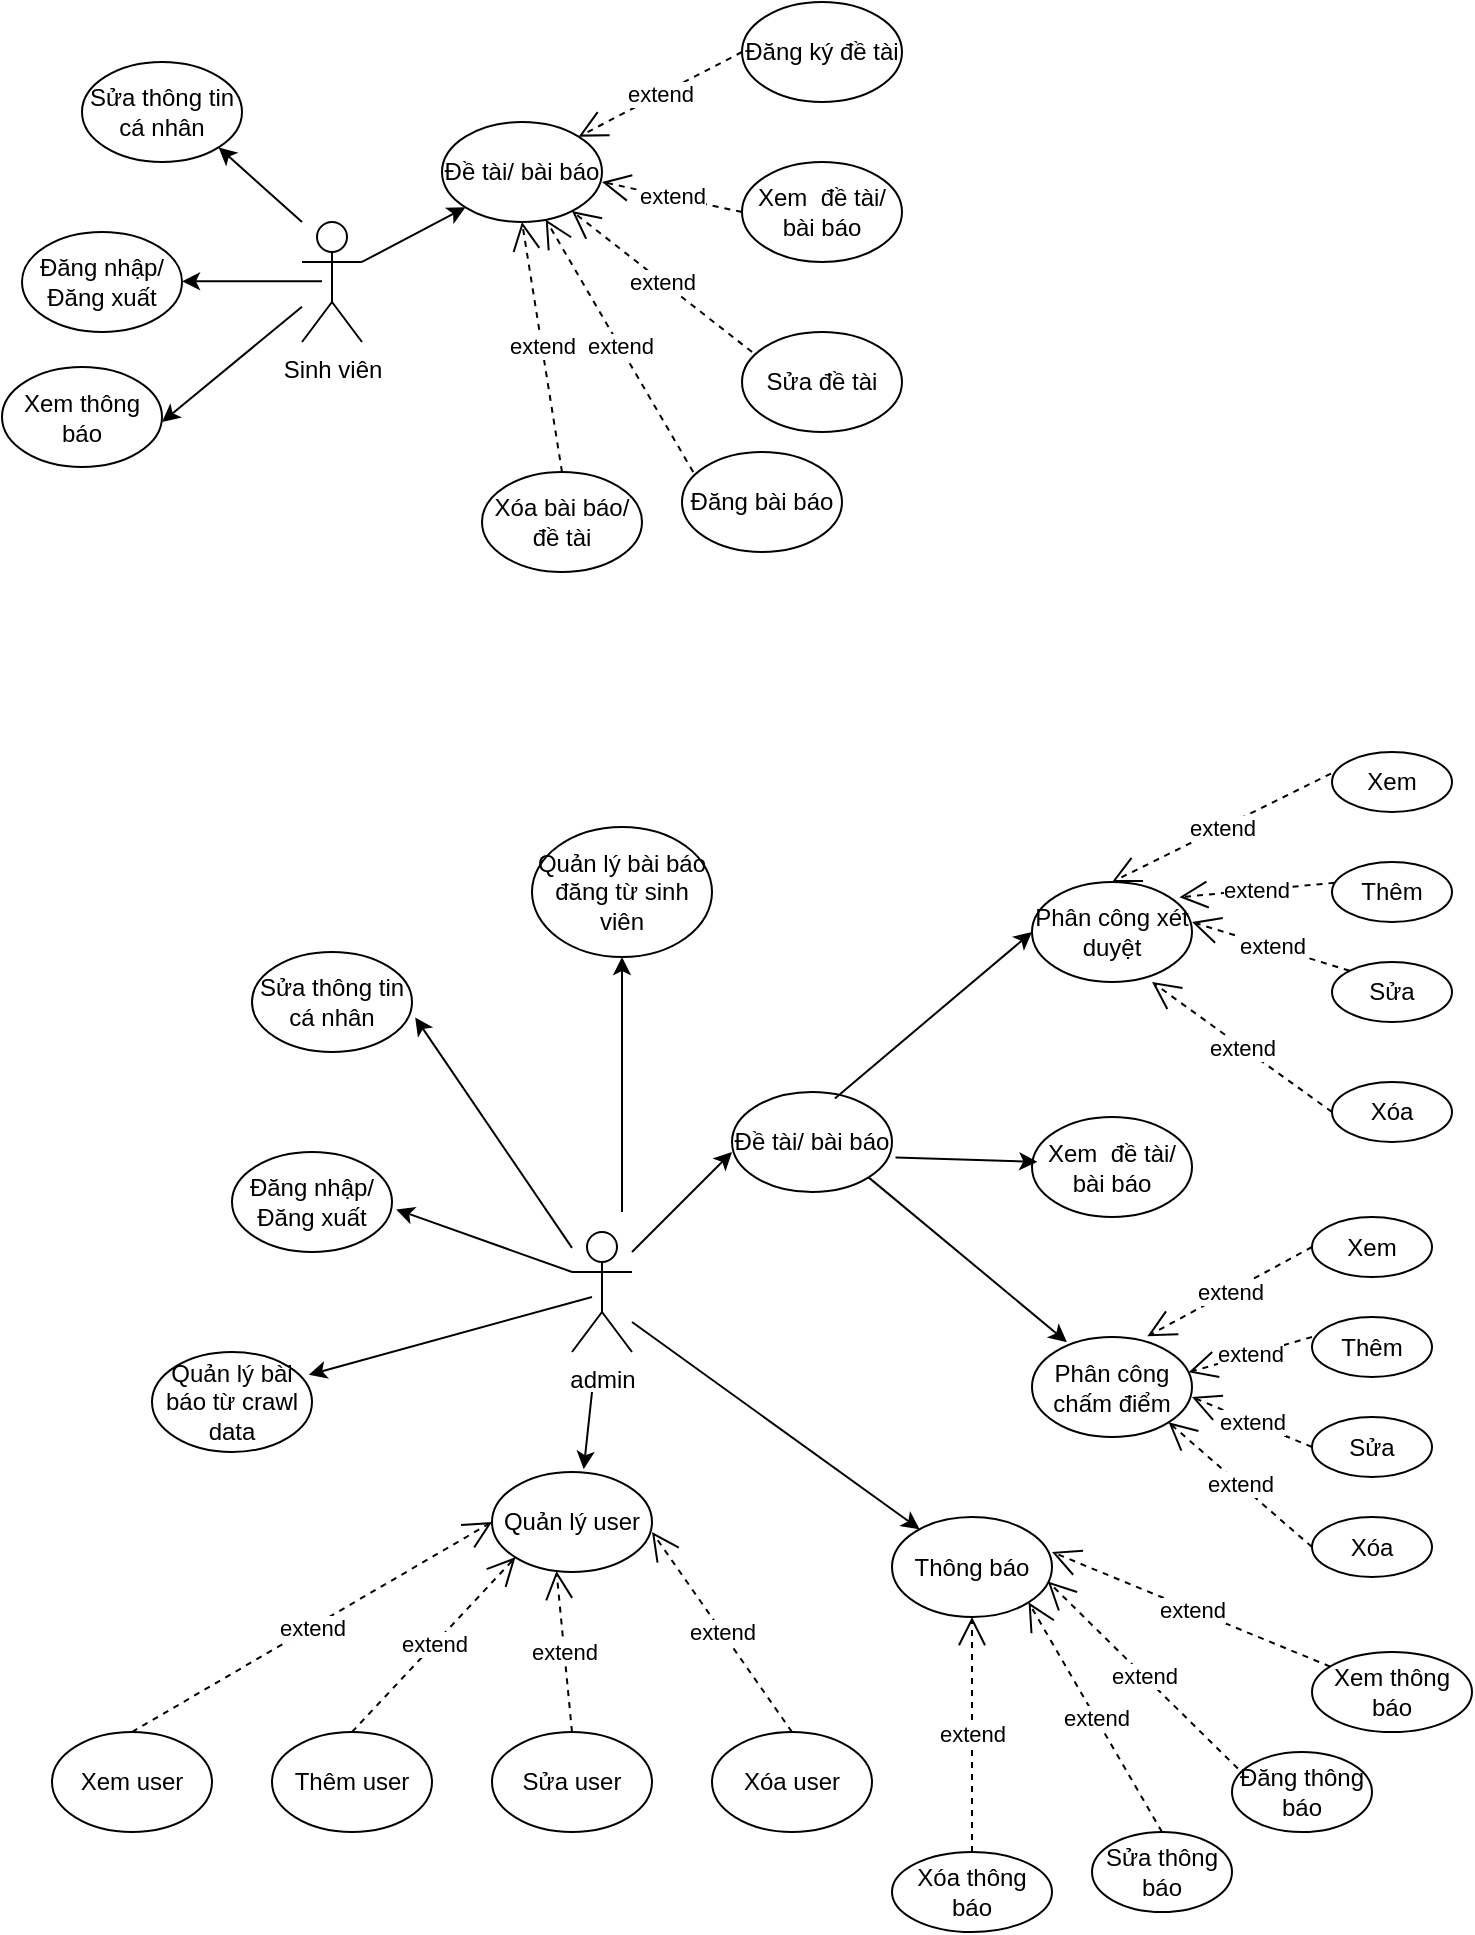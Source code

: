 <mxfile version="25.0.1">
  <diagram name="Page-1" id="LuKG0nvg6y8eXmbU_TSD">
    <mxGraphModel dx="1969" dy="908" grid="1" gridSize="10" guides="1" tooltips="1" connect="1" arrows="1" fold="1" page="1" pageScale="1" pageWidth="850" pageHeight="1100" math="0" shadow="0">
      <root>
        <mxCell id="0" />
        <mxCell id="1" parent="0" />
        <mxCell id="9Q6M9egjWgZ-Fv7hqC8X-3" value="Sinh viên" style="shape=umlActor;verticalLabelPosition=bottom;verticalAlign=top;html=1;outlineConnect=0;" vertex="1" parent="1">
          <mxGeometry x="180" y="115" width="30" height="60" as="geometry" />
        </mxCell>
        <mxCell id="9Q6M9egjWgZ-Fv7hqC8X-5" value="Sửa thông tin cá nhân" style="ellipse;whiteSpace=wrap;html=1;" vertex="1" parent="1">
          <mxGeometry x="70" y="35" width="80" height="50" as="geometry" />
        </mxCell>
        <mxCell id="9Q6M9egjWgZ-Fv7hqC8X-6" value="Đăng nhập/ Đăng xuất" style="ellipse;whiteSpace=wrap;html=1;" vertex="1" parent="1">
          <mxGeometry x="40" y="120" width="80" height="50" as="geometry" />
        </mxCell>
        <mxCell id="9Q6M9egjWgZ-Fv7hqC8X-8" value="Xem thông báo" style="ellipse;whiteSpace=wrap;html=1;" vertex="1" parent="1">
          <mxGeometry x="30" y="187.5" width="80" height="50" as="geometry" />
        </mxCell>
        <mxCell id="9Q6M9egjWgZ-Fv7hqC8X-9" value="Đề tài/ bài báo" style="ellipse;whiteSpace=wrap;html=1;" vertex="1" parent="1">
          <mxGeometry x="250" y="65" width="80" height="50" as="geometry" />
        </mxCell>
        <mxCell id="9Q6M9egjWgZ-Fv7hqC8X-10" value="Đăng ký đề tài" style="ellipse;whiteSpace=wrap;html=1;" vertex="1" parent="1">
          <mxGeometry x="400" y="5" width="80" height="50" as="geometry" />
        </mxCell>
        <mxCell id="9Q6M9egjWgZ-Fv7hqC8X-11" value="Xem&amp;nbsp; đề tài/ bài báo" style="ellipse;whiteSpace=wrap;html=1;" vertex="1" parent="1">
          <mxGeometry x="400" y="85" width="80" height="50" as="geometry" />
        </mxCell>
        <mxCell id="9Q6M9egjWgZ-Fv7hqC8X-12" value="Sửa đề tài" style="ellipse;whiteSpace=wrap;html=1;" vertex="1" parent="1">
          <mxGeometry x="400" y="170" width="80" height="50" as="geometry" />
        </mxCell>
        <mxCell id="9Q6M9egjWgZ-Fv7hqC8X-16" value="" style="endArrow=classic;html=1;rounded=0;exitX=1;exitY=0.333;exitDx=0;exitDy=0;exitPerimeter=0;entryX=0;entryY=1;entryDx=0;entryDy=0;" edge="1" parent="1" source="9Q6M9egjWgZ-Fv7hqC8X-3" target="9Q6M9egjWgZ-Fv7hqC8X-9">
          <mxGeometry width="50" height="50" relative="1" as="geometry">
            <mxPoint x="210" y="170" as="sourcePoint" />
            <mxPoint x="290" y="100" as="targetPoint" />
          </mxGeometry>
        </mxCell>
        <mxCell id="9Q6M9egjWgZ-Fv7hqC8X-21" value="" style="endArrow=classic;html=1;rounded=0;" edge="1" parent="1" source="9Q6M9egjWgZ-Fv7hqC8X-3">
          <mxGeometry width="50" height="50" relative="1" as="geometry">
            <mxPoint x="180" y="155" as="sourcePoint" />
            <mxPoint x="110" y="215" as="targetPoint" />
          </mxGeometry>
        </mxCell>
        <mxCell id="9Q6M9egjWgZ-Fv7hqC8X-22" value="" style="endArrow=classic;html=1;rounded=0;entryX=1;entryY=1;entryDx=0;entryDy=0;" edge="1" parent="1" target="9Q6M9egjWgZ-Fv7hqC8X-5">
          <mxGeometry width="50" height="50" relative="1" as="geometry">
            <mxPoint x="180" y="115" as="sourcePoint" />
            <mxPoint x="140" y="85" as="targetPoint" />
          </mxGeometry>
        </mxCell>
        <mxCell id="9Q6M9egjWgZ-Fv7hqC8X-23" value="" style="endArrow=classic;html=1;rounded=0;" edge="1" parent="1">
          <mxGeometry width="50" height="50" relative="1" as="geometry">
            <mxPoint x="190" y="144.66" as="sourcePoint" />
            <mxPoint x="120" y="144.66" as="targetPoint" />
          </mxGeometry>
        </mxCell>
        <mxCell id="9Q6M9egjWgZ-Fv7hqC8X-24" value="extend" style="endArrow=open;endSize=12;dashed=1;html=1;rounded=0;exitX=0.063;exitY=0.2;exitDx=0;exitDy=0;exitPerimeter=0;" edge="1" parent="1" source="9Q6M9egjWgZ-Fv7hqC8X-12" target="9Q6M9egjWgZ-Fv7hqC8X-9">
          <mxGeometry width="160" relative="1" as="geometry">
            <mxPoint x="365" y="165" as="sourcePoint" />
            <mxPoint x="295" y="115" as="targetPoint" />
          </mxGeometry>
        </mxCell>
        <mxCell id="9Q6M9egjWgZ-Fv7hqC8X-25" value="extend" style="endArrow=open;endSize=12;dashed=1;html=1;rounded=0;entryX=1;entryY=0;entryDx=0;entryDy=0;exitX=0;exitY=0.5;exitDx=0;exitDy=0;" edge="1" parent="1" source="9Q6M9egjWgZ-Fv7hqC8X-10" target="9Q6M9egjWgZ-Fv7hqC8X-9">
          <mxGeometry width="160" relative="1" as="geometry">
            <mxPoint x="370" y="55" as="sourcePoint" />
            <mxPoint x="290" y="95" as="targetPoint" />
          </mxGeometry>
        </mxCell>
        <mxCell id="9Q6M9egjWgZ-Fv7hqC8X-26" value="extend" style="endArrow=open;endSize=12;dashed=1;html=1;rounded=0;exitX=0;exitY=0.5;exitDx=0;exitDy=0;" edge="1" parent="1" source="9Q6M9egjWgZ-Fv7hqC8X-11">
          <mxGeometry width="160" relative="1" as="geometry">
            <mxPoint x="405" y="195" as="sourcePoint" />
            <mxPoint x="330" y="95" as="targetPoint" />
          </mxGeometry>
        </mxCell>
        <mxCell id="9Q6M9egjWgZ-Fv7hqC8X-27" value="admin" style="shape=umlActor;verticalLabelPosition=bottom;verticalAlign=top;html=1;outlineConnect=0;" vertex="1" parent="1">
          <mxGeometry x="315" y="620" width="30" height="60" as="geometry" />
        </mxCell>
        <mxCell id="9Q6M9egjWgZ-Fv7hqC8X-29" value="Đăng nhập/ Đăng xuất" style="ellipse;whiteSpace=wrap;html=1;" vertex="1" parent="1">
          <mxGeometry x="145" y="580" width="80" height="50" as="geometry" />
        </mxCell>
        <mxCell id="9Q6M9egjWgZ-Fv7hqC8X-31" value="Sửa thông tin cá nhân" style="ellipse;whiteSpace=wrap;html=1;" vertex="1" parent="1">
          <mxGeometry x="155" y="480" width="80" height="50" as="geometry" />
        </mxCell>
        <mxCell id="9Q6M9egjWgZ-Fv7hqC8X-32" value="Quản lý user" style="ellipse;whiteSpace=wrap;html=1;" vertex="1" parent="1">
          <mxGeometry x="275" y="740" width="80" height="50" as="geometry" />
        </mxCell>
        <mxCell id="9Q6M9egjWgZ-Fv7hqC8X-33" value="Thêm user" style="ellipse;whiteSpace=wrap;html=1;" vertex="1" parent="1">
          <mxGeometry x="165" y="870" width="80" height="50" as="geometry" />
        </mxCell>
        <mxCell id="9Q6M9egjWgZ-Fv7hqC8X-34" value="Sửa user" style="ellipse;whiteSpace=wrap;html=1;" vertex="1" parent="1">
          <mxGeometry x="275" y="870" width="80" height="50" as="geometry" />
        </mxCell>
        <mxCell id="9Q6M9egjWgZ-Fv7hqC8X-35" value="Xóa user" style="ellipse;whiteSpace=wrap;html=1;" vertex="1" parent="1">
          <mxGeometry x="385" y="870" width="80" height="50" as="geometry" />
        </mxCell>
        <mxCell id="9Q6M9egjWgZ-Fv7hqC8X-36" value="Xem user" style="ellipse;whiteSpace=wrap;html=1;" vertex="1" parent="1">
          <mxGeometry x="55" y="870" width="80" height="50" as="geometry" />
        </mxCell>
        <mxCell id="9Q6M9egjWgZ-Fv7hqC8X-37" value="extend" style="endArrow=open;endSize=12;dashed=1;html=1;rounded=0;exitX=0.5;exitY=0;exitDx=0;exitDy=0;entryX=0;entryY=0.5;entryDx=0;entryDy=0;" edge="1" parent="1" source="9Q6M9egjWgZ-Fv7hqC8X-36" target="9Q6M9egjWgZ-Fv7hqC8X-32">
          <mxGeometry width="160" relative="1" as="geometry">
            <mxPoint x="190" y="730" as="sourcePoint" />
            <mxPoint x="75" y="750" as="targetPoint" />
          </mxGeometry>
        </mxCell>
        <mxCell id="9Q6M9egjWgZ-Fv7hqC8X-39" value="extend" style="endArrow=open;endSize=12;dashed=1;html=1;rounded=0;exitX=0.5;exitY=0;exitDx=0;exitDy=0;entryX=0;entryY=1;entryDx=0;entryDy=0;" edge="1" parent="1" target="9Q6M9egjWgZ-Fv7hqC8X-32">
          <mxGeometry width="160" relative="1" as="geometry">
            <mxPoint x="205" y="870" as="sourcePoint" />
            <mxPoint x="385" y="765" as="targetPoint" />
          </mxGeometry>
        </mxCell>
        <mxCell id="9Q6M9egjWgZ-Fv7hqC8X-40" value="extend" style="endArrow=open;endSize=12;dashed=1;html=1;rounded=0;exitX=0.5;exitY=0;exitDx=0;exitDy=0;entryX=0.403;entryY=0.99;entryDx=0;entryDy=0;entryPerimeter=0;" edge="1" parent="1" source="9Q6M9egjWgZ-Fv7hqC8X-34" target="9Q6M9egjWgZ-Fv7hqC8X-32">
          <mxGeometry width="160" relative="1" as="geometry">
            <mxPoint x="115" y="890" as="sourcePoint" />
            <mxPoint x="295" y="785" as="targetPoint" />
          </mxGeometry>
        </mxCell>
        <mxCell id="9Q6M9egjWgZ-Fv7hqC8X-41" value="extend" style="endArrow=open;endSize=12;dashed=1;html=1;rounded=0;exitX=0.5;exitY=0;exitDx=0;exitDy=0;entryX=0.403;entryY=0.99;entryDx=0;entryDy=0;entryPerimeter=0;" edge="1" parent="1" source="9Q6M9egjWgZ-Fv7hqC8X-35">
          <mxGeometry width="160" relative="1" as="geometry">
            <mxPoint x="363" y="850" as="sourcePoint" />
            <mxPoint x="355" y="770" as="targetPoint" />
          </mxGeometry>
        </mxCell>
        <mxCell id="9Q6M9egjWgZ-Fv7hqC8X-42" value="" style="endArrow=classic;html=1;rounded=0;entryX=1.02;entryY=0.654;entryDx=0;entryDy=0;entryPerimeter=0;" edge="1" parent="1" source="9Q6M9egjWgZ-Fv7hqC8X-27" target="9Q6M9egjWgZ-Fv7hqC8X-31">
          <mxGeometry width="50" height="50" relative="1" as="geometry">
            <mxPoint x="285" y="600" as="sourcePoint" />
            <mxPoint x="325" y="580" as="targetPoint" />
          </mxGeometry>
        </mxCell>
        <mxCell id="9Q6M9egjWgZ-Fv7hqC8X-43" value="" style="endArrow=classic;html=1;rounded=0;entryX=1.026;entryY=0.574;entryDx=0;entryDy=0;entryPerimeter=0;exitX=0;exitY=0.333;exitDx=0;exitDy=0;exitPerimeter=0;" edge="1" parent="1" source="9Q6M9egjWgZ-Fv7hqC8X-27" target="9Q6M9egjWgZ-Fv7hqC8X-29">
          <mxGeometry width="50" height="50" relative="1" as="geometry">
            <mxPoint x="303" y="680" as="sourcePoint" />
            <mxPoint x="225" y="565" as="targetPoint" />
          </mxGeometry>
        </mxCell>
        <mxCell id="9Q6M9egjWgZ-Fv7hqC8X-45" value="" style="endArrow=classic;html=1;rounded=0;entryX=0.573;entryY=-0.028;entryDx=0;entryDy=0;entryPerimeter=0;" edge="1" parent="1" target="9Q6M9egjWgZ-Fv7hqC8X-32">
          <mxGeometry width="50" height="50" relative="1" as="geometry">
            <mxPoint x="325" y="700" as="sourcePoint" />
            <mxPoint x="247" y="629" as="targetPoint" />
          </mxGeometry>
        </mxCell>
        <mxCell id="9Q6M9egjWgZ-Fv7hqC8X-46" value="Đề tài/ bài báo" style="ellipse;whiteSpace=wrap;html=1;" vertex="1" parent="1">
          <mxGeometry x="395" y="550" width="80" height="50" as="geometry" />
        </mxCell>
        <mxCell id="9Q6M9egjWgZ-Fv7hqC8X-47" value="" style="endArrow=classic;html=1;rounded=0;entryX=0;entryY=0.6;entryDx=0;entryDy=0;entryPerimeter=0;" edge="1" parent="1" target="9Q6M9egjWgZ-Fv7hqC8X-46">
          <mxGeometry width="50" height="50" relative="1" as="geometry">
            <mxPoint x="345" y="630" as="sourcePoint" />
            <mxPoint x="395" y="580" as="targetPoint" />
          </mxGeometry>
        </mxCell>
        <mxCell id="9Q6M9egjWgZ-Fv7hqC8X-48" value="Phân công xét duyệt" style="ellipse;whiteSpace=wrap;html=1;" vertex="1" parent="1">
          <mxGeometry x="545" y="445" width="80" height="50" as="geometry" />
        </mxCell>
        <mxCell id="9Q6M9egjWgZ-Fv7hqC8X-50" value="Xem&amp;nbsp; đề tài/ bài báo" style="ellipse;whiteSpace=wrap;html=1;" vertex="1" parent="1">
          <mxGeometry x="545" y="562.5" width="80" height="50" as="geometry" />
        </mxCell>
        <mxCell id="9Q6M9egjWgZ-Fv7hqC8X-51" value="Phân công chấm điểm" style="ellipse;whiteSpace=wrap;html=1;" vertex="1" parent="1">
          <mxGeometry x="545" y="672.5" width="80" height="50" as="geometry" />
        </mxCell>
        <mxCell id="9Q6M9egjWgZ-Fv7hqC8X-52" value="" style="endArrow=classic;html=1;rounded=0;entryX=0;entryY=0.5;entryDx=0;entryDy=0;exitX=0.643;exitY=0.064;exitDx=0;exitDy=0;exitPerimeter=0;" edge="1" parent="1" source="9Q6M9egjWgZ-Fv7hqC8X-46" target="9Q6M9egjWgZ-Fv7hqC8X-48">
          <mxGeometry width="50" height="50" relative="1" as="geometry">
            <mxPoint x="505" y="530" as="sourcePoint" />
            <mxPoint x="555" y="480" as="targetPoint" />
          </mxGeometry>
        </mxCell>
        <mxCell id="9Q6M9egjWgZ-Fv7hqC8X-53" value="" style="endArrow=classic;html=1;rounded=0;exitX=1.022;exitY=0.655;exitDx=0;exitDy=0;exitPerimeter=0;entryX=0.033;entryY=0.448;entryDx=0;entryDy=0;entryPerimeter=0;" edge="1" parent="1" source="9Q6M9egjWgZ-Fv7hqC8X-46" target="9Q6M9egjWgZ-Fv7hqC8X-50">
          <mxGeometry width="50" height="50" relative="1" as="geometry">
            <mxPoint x="505" y="543" as="sourcePoint" />
            <mxPoint x="575" y="580" as="targetPoint" />
          </mxGeometry>
        </mxCell>
        <mxCell id="9Q6M9egjWgZ-Fv7hqC8X-54" value="" style="endArrow=classic;html=1;rounded=0;entryX=0.218;entryY=0.051;entryDx=0;entryDy=0;entryPerimeter=0;exitX=1;exitY=1;exitDx=0;exitDy=0;" edge="1" parent="1" source="9Q6M9egjWgZ-Fv7hqC8X-46" target="9Q6M9egjWgZ-Fv7hqC8X-51">
          <mxGeometry width="50" height="50" relative="1" as="geometry">
            <mxPoint x="515" y="580" as="sourcePoint" />
            <mxPoint x="585" y="670" as="targetPoint" />
          </mxGeometry>
        </mxCell>
        <mxCell id="9Q6M9egjWgZ-Fv7hqC8X-55" value="Xem" style="ellipse;whiteSpace=wrap;html=1;" vertex="1" parent="1">
          <mxGeometry x="695" y="380" width="60" height="30" as="geometry" />
        </mxCell>
        <mxCell id="9Q6M9egjWgZ-Fv7hqC8X-56" value="Thêm" style="ellipse;whiteSpace=wrap;html=1;" vertex="1" parent="1">
          <mxGeometry x="695" y="435" width="60" height="30" as="geometry" />
        </mxCell>
        <mxCell id="9Q6M9egjWgZ-Fv7hqC8X-57" value="Sửa" style="ellipse;whiteSpace=wrap;html=1;" vertex="1" parent="1">
          <mxGeometry x="695" y="485" width="60" height="30" as="geometry" />
        </mxCell>
        <mxCell id="9Q6M9egjWgZ-Fv7hqC8X-58" value="Xóa" style="ellipse;whiteSpace=wrap;html=1;" vertex="1" parent="1">
          <mxGeometry x="695" y="545" width="60" height="30" as="geometry" />
        </mxCell>
        <mxCell id="9Q6M9egjWgZ-Fv7hqC8X-59" value="extend" style="endArrow=open;endSize=12;dashed=1;html=1;rounded=0;exitX=0;exitY=0.5;exitDx=0;exitDy=0;entryX=0.403;entryY=0.99;entryDx=0;entryDy=0;entryPerimeter=0;" edge="1" parent="1" source="9Q6M9egjWgZ-Fv7hqC8X-58">
          <mxGeometry width="160" relative="1" as="geometry">
            <mxPoint x="675" y="595" as="sourcePoint" />
            <mxPoint x="605" y="495" as="targetPoint" />
          </mxGeometry>
        </mxCell>
        <mxCell id="9Q6M9egjWgZ-Fv7hqC8X-61" value="extend" style="endArrow=open;endSize=12;dashed=1;html=1;rounded=0;exitX=0;exitY=0;exitDx=0;exitDy=0;entryX=0.403;entryY=0.99;entryDx=0;entryDy=0;entryPerimeter=0;" edge="1" parent="1" source="9Q6M9egjWgZ-Fv7hqC8X-57">
          <mxGeometry width="160" relative="1" as="geometry">
            <mxPoint x="685" y="520" as="sourcePoint" />
            <mxPoint x="625" y="465" as="targetPoint" />
          </mxGeometry>
        </mxCell>
        <mxCell id="9Q6M9egjWgZ-Fv7hqC8X-62" value="extend" style="endArrow=open;endSize=12;dashed=1;html=1;rounded=0;exitX=-0.008;exitY=0.359;exitDx=0;exitDy=0;entryX=0.5;entryY=0;entryDx=0;entryDy=0;exitPerimeter=0;" edge="1" parent="1" source="9Q6M9egjWgZ-Fv7hqC8X-55" target="9Q6M9egjWgZ-Fv7hqC8X-48">
          <mxGeometry width="160" relative="1" as="geometry">
            <mxPoint x="635" y="390" as="sourcePoint" />
            <mxPoint x="575" y="335" as="targetPoint" />
          </mxGeometry>
        </mxCell>
        <mxCell id="9Q6M9egjWgZ-Fv7hqC8X-63" value="extend" style="endArrow=open;endSize=12;dashed=1;html=1;rounded=0;exitX=0.02;exitY=0.347;exitDx=0;exitDy=0;entryX=0.922;entryY=0.152;entryDx=0;entryDy=0;exitPerimeter=0;entryPerimeter=0;" edge="1" parent="1" source="9Q6M9egjWgZ-Fv7hqC8X-56" target="9Q6M9egjWgZ-Fv7hqC8X-48">
          <mxGeometry width="160" relative="1" as="geometry">
            <mxPoint x="675" y="406" as="sourcePoint" />
            <mxPoint x="595" y="455" as="targetPoint" />
          </mxGeometry>
        </mxCell>
        <mxCell id="9Q6M9egjWgZ-Fv7hqC8X-64" value="Xem" style="ellipse;whiteSpace=wrap;html=1;" vertex="1" parent="1">
          <mxGeometry x="685" y="612.5" width="60" height="30" as="geometry" />
        </mxCell>
        <mxCell id="9Q6M9egjWgZ-Fv7hqC8X-65" value="Thêm" style="ellipse;whiteSpace=wrap;html=1;" vertex="1" parent="1">
          <mxGeometry x="685" y="662.5" width="60" height="30" as="geometry" />
        </mxCell>
        <mxCell id="9Q6M9egjWgZ-Fv7hqC8X-66" value="Sửa" style="ellipse;whiteSpace=wrap;html=1;" vertex="1" parent="1">
          <mxGeometry x="685" y="712.5" width="60" height="30" as="geometry" />
        </mxCell>
        <mxCell id="9Q6M9egjWgZ-Fv7hqC8X-67" value="Xóa" style="ellipse;whiteSpace=wrap;html=1;" vertex="1" parent="1">
          <mxGeometry x="685" y="762.5" width="60" height="30" as="geometry" />
        </mxCell>
        <mxCell id="9Q6M9egjWgZ-Fv7hqC8X-68" value="extend" style="endArrow=open;endSize=12;dashed=1;html=1;rounded=0;exitX=0;exitY=0.5;exitDx=0;exitDy=0;entryX=1;entryY=1;entryDx=0;entryDy=0;" edge="1" parent="1" source="9Q6M9egjWgZ-Fv7hqC8X-67" target="9Q6M9egjWgZ-Fv7hqC8X-51">
          <mxGeometry width="160" relative="1" as="geometry">
            <mxPoint x="665" y="817.5" as="sourcePoint" />
            <mxPoint x="595" y="717.5" as="targetPoint" />
          </mxGeometry>
        </mxCell>
        <mxCell id="9Q6M9egjWgZ-Fv7hqC8X-69" value="extend" style="endArrow=open;endSize=12;dashed=1;html=1;rounded=0;exitX=0;exitY=0.5;exitDx=0;exitDy=0;entryX=0.721;entryY=-0.007;entryDx=0;entryDy=0;entryPerimeter=0;" edge="1" parent="1" source="9Q6M9egjWgZ-Fv7hqC8X-64" target="9Q6M9egjWgZ-Fv7hqC8X-51">
          <mxGeometry width="160" relative="1" as="geometry">
            <mxPoint x="685" y="682.5" as="sourcePoint" />
            <mxPoint x="613" y="620.5" as="targetPoint" />
          </mxGeometry>
        </mxCell>
        <mxCell id="9Q6M9egjWgZ-Fv7hqC8X-70" value="extend" style="endArrow=open;endSize=12;dashed=1;html=1;rounded=0;entryX=0.979;entryY=0.353;entryDx=0;entryDy=0;entryPerimeter=0;" edge="1" parent="1" target="9Q6M9egjWgZ-Fv7hqC8X-51">
          <mxGeometry width="160" relative="1" as="geometry">
            <mxPoint x="685" y="672.5" as="sourcePoint" />
            <mxPoint x="605" y="712.5" as="targetPoint" />
          </mxGeometry>
        </mxCell>
        <mxCell id="9Q6M9egjWgZ-Fv7hqC8X-71" value="extend" style="endArrow=open;endSize=12;dashed=1;html=1;rounded=0;entryX=1;entryY=1;entryDx=0;entryDy=0;exitX=0;exitY=0.5;exitDx=0;exitDy=0;" edge="1" parent="1" source="9Q6M9egjWgZ-Fv7hqC8X-66">
          <mxGeometry width="160" relative="1" as="geometry">
            <mxPoint x="711" y="732.5" as="sourcePoint" />
            <mxPoint x="625" y="702.5" as="targetPoint" />
          </mxGeometry>
        </mxCell>
        <mxCell id="9Q6M9egjWgZ-Fv7hqC8X-72" value="Thông báo" style="ellipse;whiteSpace=wrap;html=1;" vertex="1" parent="1">
          <mxGeometry x="475" y="762.5" width="80" height="50" as="geometry" />
        </mxCell>
        <mxCell id="9Q6M9egjWgZ-Fv7hqC8X-73" value="" style="endArrow=classic;html=1;rounded=0;" edge="1" parent="1" target="9Q6M9egjWgZ-Fv7hqC8X-72">
          <mxGeometry width="50" height="50" relative="1" as="geometry">
            <mxPoint x="345" y="665" as="sourcePoint" />
            <mxPoint x="405" y="762.5" as="targetPoint" />
          </mxGeometry>
        </mxCell>
        <mxCell id="9Q6M9egjWgZ-Fv7hqC8X-74" value="Xem thông báo" style="ellipse;whiteSpace=wrap;html=1;" vertex="1" parent="1">
          <mxGeometry x="685" y="830" width="80" height="40" as="geometry" />
        </mxCell>
        <mxCell id="9Q6M9egjWgZ-Fv7hqC8X-75" value="Đăng thông báo" style="ellipse;whiteSpace=wrap;html=1;" vertex="1" parent="1">
          <mxGeometry x="645" y="880" width="70" height="40" as="geometry" />
        </mxCell>
        <mxCell id="9Q6M9egjWgZ-Fv7hqC8X-76" value="Sửa thông báo" style="ellipse;whiteSpace=wrap;html=1;" vertex="1" parent="1">
          <mxGeometry x="575" y="920" width="70" height="40" as="geometry" />
        </mxCell>
        <mxCell id="9Q6M9egjWgZ-Fv7hqC8X-77" value="Xóa thông báo" style="ellipse;whiteSpace=wrap;html=1;" vertex="1" parent="1">
          <mxGeometry x="475" y="930" width="80" height="40" as="geometry" />
        </mxCell>
        <mxCell id="9Q6M9egjWgZ-Fv7hqC8X-78" value="extend" style="endArrow=open;endSize=12;dashed=1;html=1;rounded=0;exitX=0.5;exitY=0;exitDx=0;exitDy=0;entryX=0.5;entryY=1;entryDx=0;entryDy=0;" edge="1" parent="1" source="9Q6M9egjWgZ-Fv7hqC8X-77" target="9Q6M9egjWgZ-Fv7hqC8X-72">
          <mxGeometry width="160" relative="1" as="geometry">
            <mxPoint x="525" y="940" as="sourcePoint" />
            <mxPoint x="455" y="840" as="targetPoint" />
          </mxGeometry>
        </mxCell>
        <mxCell id="9Q6M9egjWgZ-Fv7hqC8X-79" value="extend" style="endArrow=open;endSize=12;dashed=1;html=1;rounded=0;exitX=0.5;exitY=0;exitDx=0;exitDy=0;entryX=1;entryY=1;entryDx=0;entryDy=0;" edge="1" parent="1" source="9Q6M9egjWgZ-Fv7hqC8X-76" target="9Q6M9egjWgZ-Fv7hqC8X-72">
          <mxGeometry width="160" relative="1" as="geometry">
            <mxPoint x="584.78" y="909.5" as="sourcePoint" />
            <mxPoint x="584.78" y="792.5" as="targetPoint" />
          </mxGeometry>
        </mxCell>
        <mxCell id="9Q6M9egjWgZ-Fv7hqC8X-80" value="extend" style="endArrow=open;endSize=12;dashed=1;html=1;rounded=0;exitX=0.042;exitY=0.207;exitDx=0;exitDy=0;entryX=0.974;entryY=0.644;entryDx=0;entryDy=0;exitPerimeter=0;entryPerimeter=0;" edge="1" parent="1" source="9Q6M9egjWgZ-Fv7hqC8X-75" target="9Q6M9egjWgZ-Fv7hqC8X-72">
          <mxGeometry width="160" relative="1" as="geometry">
            <mxPoint x="662" y="895" as="sourcePoint" />
            <mxPoint x="595" y="780" as="targetPoint" />
          </mxGeometry>
        </mxCell>
        <mxCell id="9Q6M9egjWgZ-Fv7hqC8X-81" value="extend" style="endArrow=open;endSize=12;dashed=1;html=1;rounded=0;entryX=1;entryY=0.35;entryDx=0;entryDy=0;entryPerimeter=0;" edge="1" parent="1" source="9Q6M9egjWgZ-Fv7hqC8X-74" target="9Q6M9egjWgZ-Fv7hqC8X-72">
          <mxGeometry width="160" relative="1" as="geometry">
            <mxPoint x="662" y="845" as="sourcePoint" />
            <mxPoint x="595" y="730" as="targetPoint" />
          </mxGeometry>
        </mxCell>
        <mxCell id="9Q6M9egjWgZ-Fv7hqC8X-82" value="extend" style="endArrow=open;endSize=12;dashed=1;html=1;rounded=0;entryX=0.648;entryY=0.974;entryDx=0;entryDy=0;entryPerimeter=0;exitX=0.07;exitY=0.2;exitDx=0;exitDy=0;exitPerimeter=0;" edge="1" parent="1" source="9Q6M9egjWgZ-Fv7hqC8X-83" target="9Q6M9egjWgZ-Fv7hqC8X-9">
          <mxGeometry width="160" relative="1" as="geometry">
            <mxPoint x="370" y="240" as="sourcePoint" />
            <mxPoint x="270" y="130" as="targetPoint" />
          </mxGeometry>
        </mxCell>
        <mxCell id="9Q6M9egjWgZ-Fv7hqC8X-83" value="Đăng bài báo" style="ellipse;whiteSpace=wrap;html=1;" vertex="1" parent="1">
          <mxGeometry x="370" y="230" width="80" height="50" as="geometry" />
        </mxCell>
        <mxCell id="9Q6M9egjWgZ-Fv7hqC8X-84" value="Xóa bài báo/ đề tài" style="ellipse;whiteSpace=wrap;html=1;" vertex="1" parent="1">
          <mxGeometry x="270" y="240" width="80" height="50" as="geometry" />
        </mxCell>
        <mxCell id="9Q6M9egjWgZ-Fv7hqC8X-85" value="extend" style="endArrow=open;endSize=12;dashed=1;html=1;rounded=0;entryX=0.5;entryY=1;entryDx=0;entryDy=0;exitX=0.5;exitY=0;exitDx=0;exitDy=0;" edge="1" parent="1" source="9Q6M9egjWgZ-Fv7hqC8X-84" target="9Q6M9egjWgZ-Fv7hqC8X-9">
          <mxGeometry width="160" relative="1" as="geometry">
            <mxPoint x="367" y="248" as="sourcePoint" />
            <mxPoint x="273" y="120" as="targetPoint" />
          </mxGeometry>
        </mxCell>
        <mxCell id="9Q6M9egjWgZ-Fv7hqC8X-87" value="Quản lý bài báo từ crawl data" style="ellipse;whiteSpace=wrap;html=1;" vertex="1" parent="1">
          <mxGeometry x="105" y="680" width="80" height="50" as="geometry" />
        </mxCell>
        <mxCell id="9Q6M9egjWgZ-Fv7hqC8X-88" value="" style="endArrow=classic;html=1;rounded=0;entryX=0.98;entryY=0.228;entryDx=0;entryDy=0;entryPerimeter=0;" edge="1" parent="1" target="9Q6M9egjWgZ-Fv7hqC8X-87">
          <mxGeometry width="50" height="50" relative="1" as="geometry">
            <mxPoint x="325" y="652.5" as="sourcePoint" />
            <mxPoint x="185" y="702.5" as="targetPoint" />
          </mxGeometry>
        </mxCell>
        <mxCell id="9Q6M9egjWgZ-Fv7hqC8X-89" value="Quản lý bài báo đăng từ sinh viên" style="ellipse;whiteSpace=wrap;html=1;" vertex="1" parent="1">
          <mxGeometry x="295" y="417.5" width="90" height="65" as="geometry" />
        </mxCell>
        <mxCell id="9Q6M9egjWgZ-Fv7hqC8X-90" value="" style="endArrow=classic;html=1;rounded=0;entryX=0.5;entryY=1;entryDx=0;entryDy=0;" edge="1" parent="1" target="9Q6M9egjWgZ-Fv7hqC8X-89">
          <mxGeometry width="50" height="50" relative="1" as="geometry">
            <mxPoint x="340" y="610" as="sourcePoint" />
            <mxPoint x="350" y="520" as="targetPoint" />
          </mxGeometry>
        </mxCell>
      </root>
    </mxGraphModel>
  </diagram>
</mxfile>

